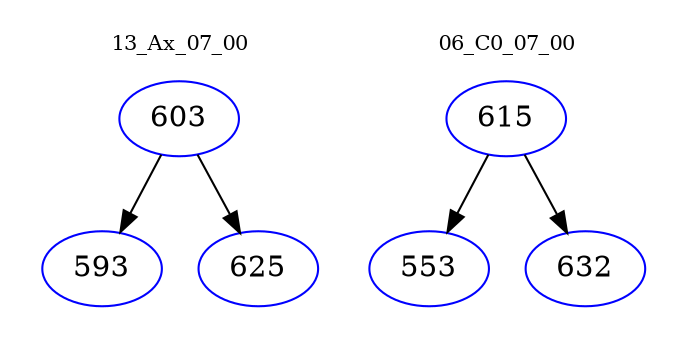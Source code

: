 digraph{
subgraph cluster_0 {
color = white
label = "13_Ax_07_00";
fontsize=10;
T0_603 [label="603", color="blue"]
T0_603 -> T0_593 [color="black"]
T0_593 [label="593", color="blue"]
T0_603 -> T0_625 [color="black"]
T0_625 [label="625", color="blue"]
}
subgraph cluster_1 {
color = white
label = "06_C0_07_00";
fontsize=10;
T1_615 [label="615", color="blue"]
T1_615 -> T1_553 [color="black"]
T1_553 [label="553", color="blue"]
T1_615 -> T1_632 [color="black"]
T1_632 [label="632", color="blue"]
}
}
